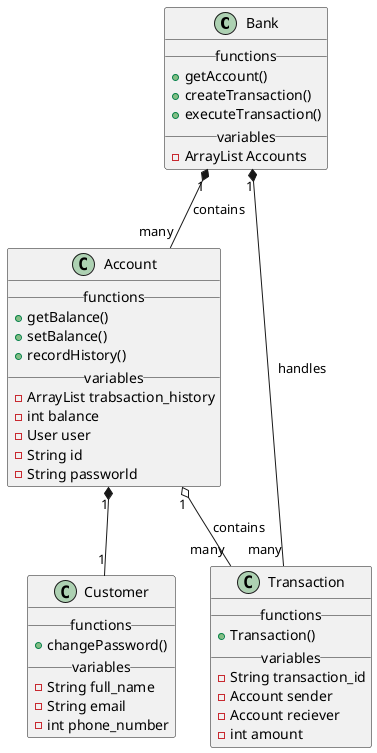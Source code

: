 @startuml
class Bank{
  __ functions __
  + getAccount()
  + createTransaction()
  + executeTransaction()
  __ variables __
  -ArrayList Accounts
}

class Account{
  __ functions __
  + getBalance()
  + setBalance()
  + recordHistory()
  __ variables __
  -ArrayList trabsaction_history
  -int balance
  -User user
  -String id
  -String passworld
}

class Customer{
  __ functions __
  + changePassword()
  __ variables __
  -String full_name
  -String email
  -int phone_number
}

class Transaction{
  __ functions __
  + Transaction()
  __ variables __
  - String transaction_id
  - Account sender
  - Account reciever
  - int amount
}

Bank "1" *-- "many" Account : contains
Account "1" *-- "1" Customer
Bank "1" *-- "many" Transaction : handles
Account "1" o-- "many" Transaction : contains
@enduml
